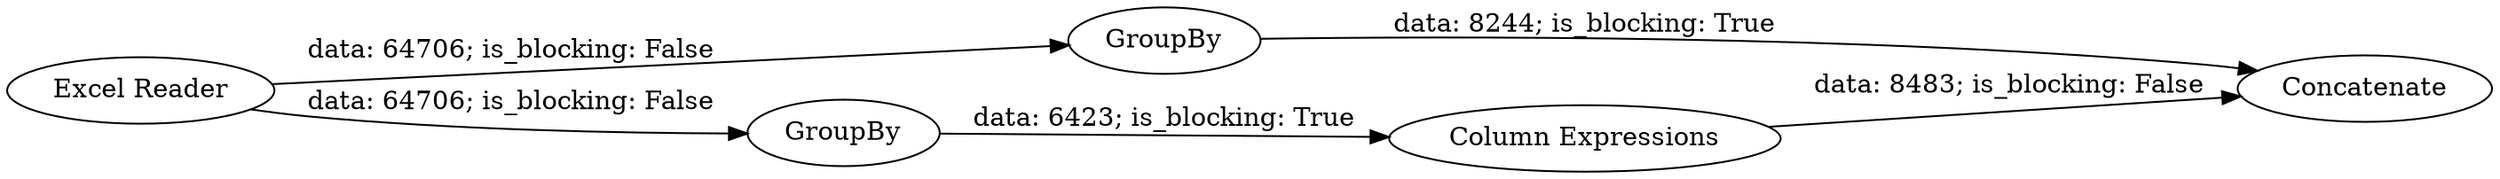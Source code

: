digraph {
	"1442437109394980339_8" [label=GroupBy]
	"1442437109394980339_10" [label="Column Expressions"]
	"1442437109394980339_11" [label=Concatenate]
	"1442437109394980339_7" [label="Excel Reader"]
	"1442437109394980339_9" [label=GroupBy]
	"1442437109394980339_9" -> "1442437109394980339_10" [label="data: 6423; is_blocking: True"]
	"1442437109394980339_7" -> "1442437109394980339_9" [label="data: 64706; is_blocking: False"]
	"1442437109394980339_7" -> "1442437109394980339_8" [label="data: 64706; is_blocking: False"]
	"1442437109394980339_10" -> "1442437109394980339_11" [label="data: 8483; is_blocking: False"]
	"1442437109394980339_8" -> "1442437109394980339_11" [label="data: 8244; is_blocking: True"]
	rankdir=LR
}
